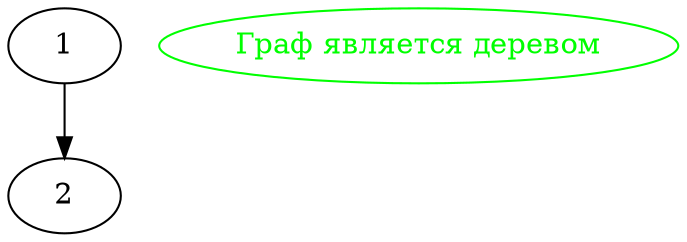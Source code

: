 digraph OneEdge 
{
    1 -> 2;
    c[color = green label = "Граф является деревом", fontcolor = green];
}